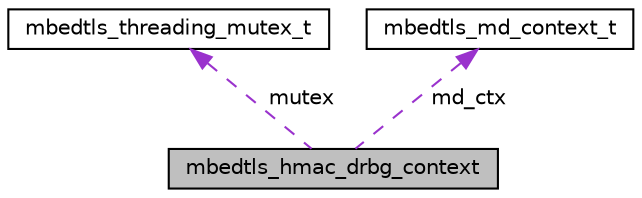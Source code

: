 digraph "mbedtls_hmac_drbg_context"
{
  bgcolor="transparent";
  edge [fontname="Helvetica",fontsize="10",labelfontname="Helvetica",labelfontsize="10"];
  node [fontname="Helvetica",fontsize="10",shape=record];
  Node1 [label="mbedtls_hmac_drbg_context",height=0.2,width=0.4,color="black", fillcolor="grey75", style="filled", fontcolor="black"];
  Node2 -> Node1 [dir="back",color="darkorchid3",fontsize="10",style="dashed",label=" mutex" ,fontname="Helvetica"];
  Node2 [label="mbedtls_threading_mutex_t",height=0.2,width=0.4,color="black",URL="$structmbedtls__threading__mutex__t.html"];
  Node3 -> Node1 [dir="back",color="darkorchid3",fontsize="10",style="dashed",label=" md_ctx" ,fontname="Helvetica"];
  Node3 [label="mbedtls_md_context_t",height=0.2,width=0.4,color="black",URL="$structmbedtls__md__context__t.html"];
}
